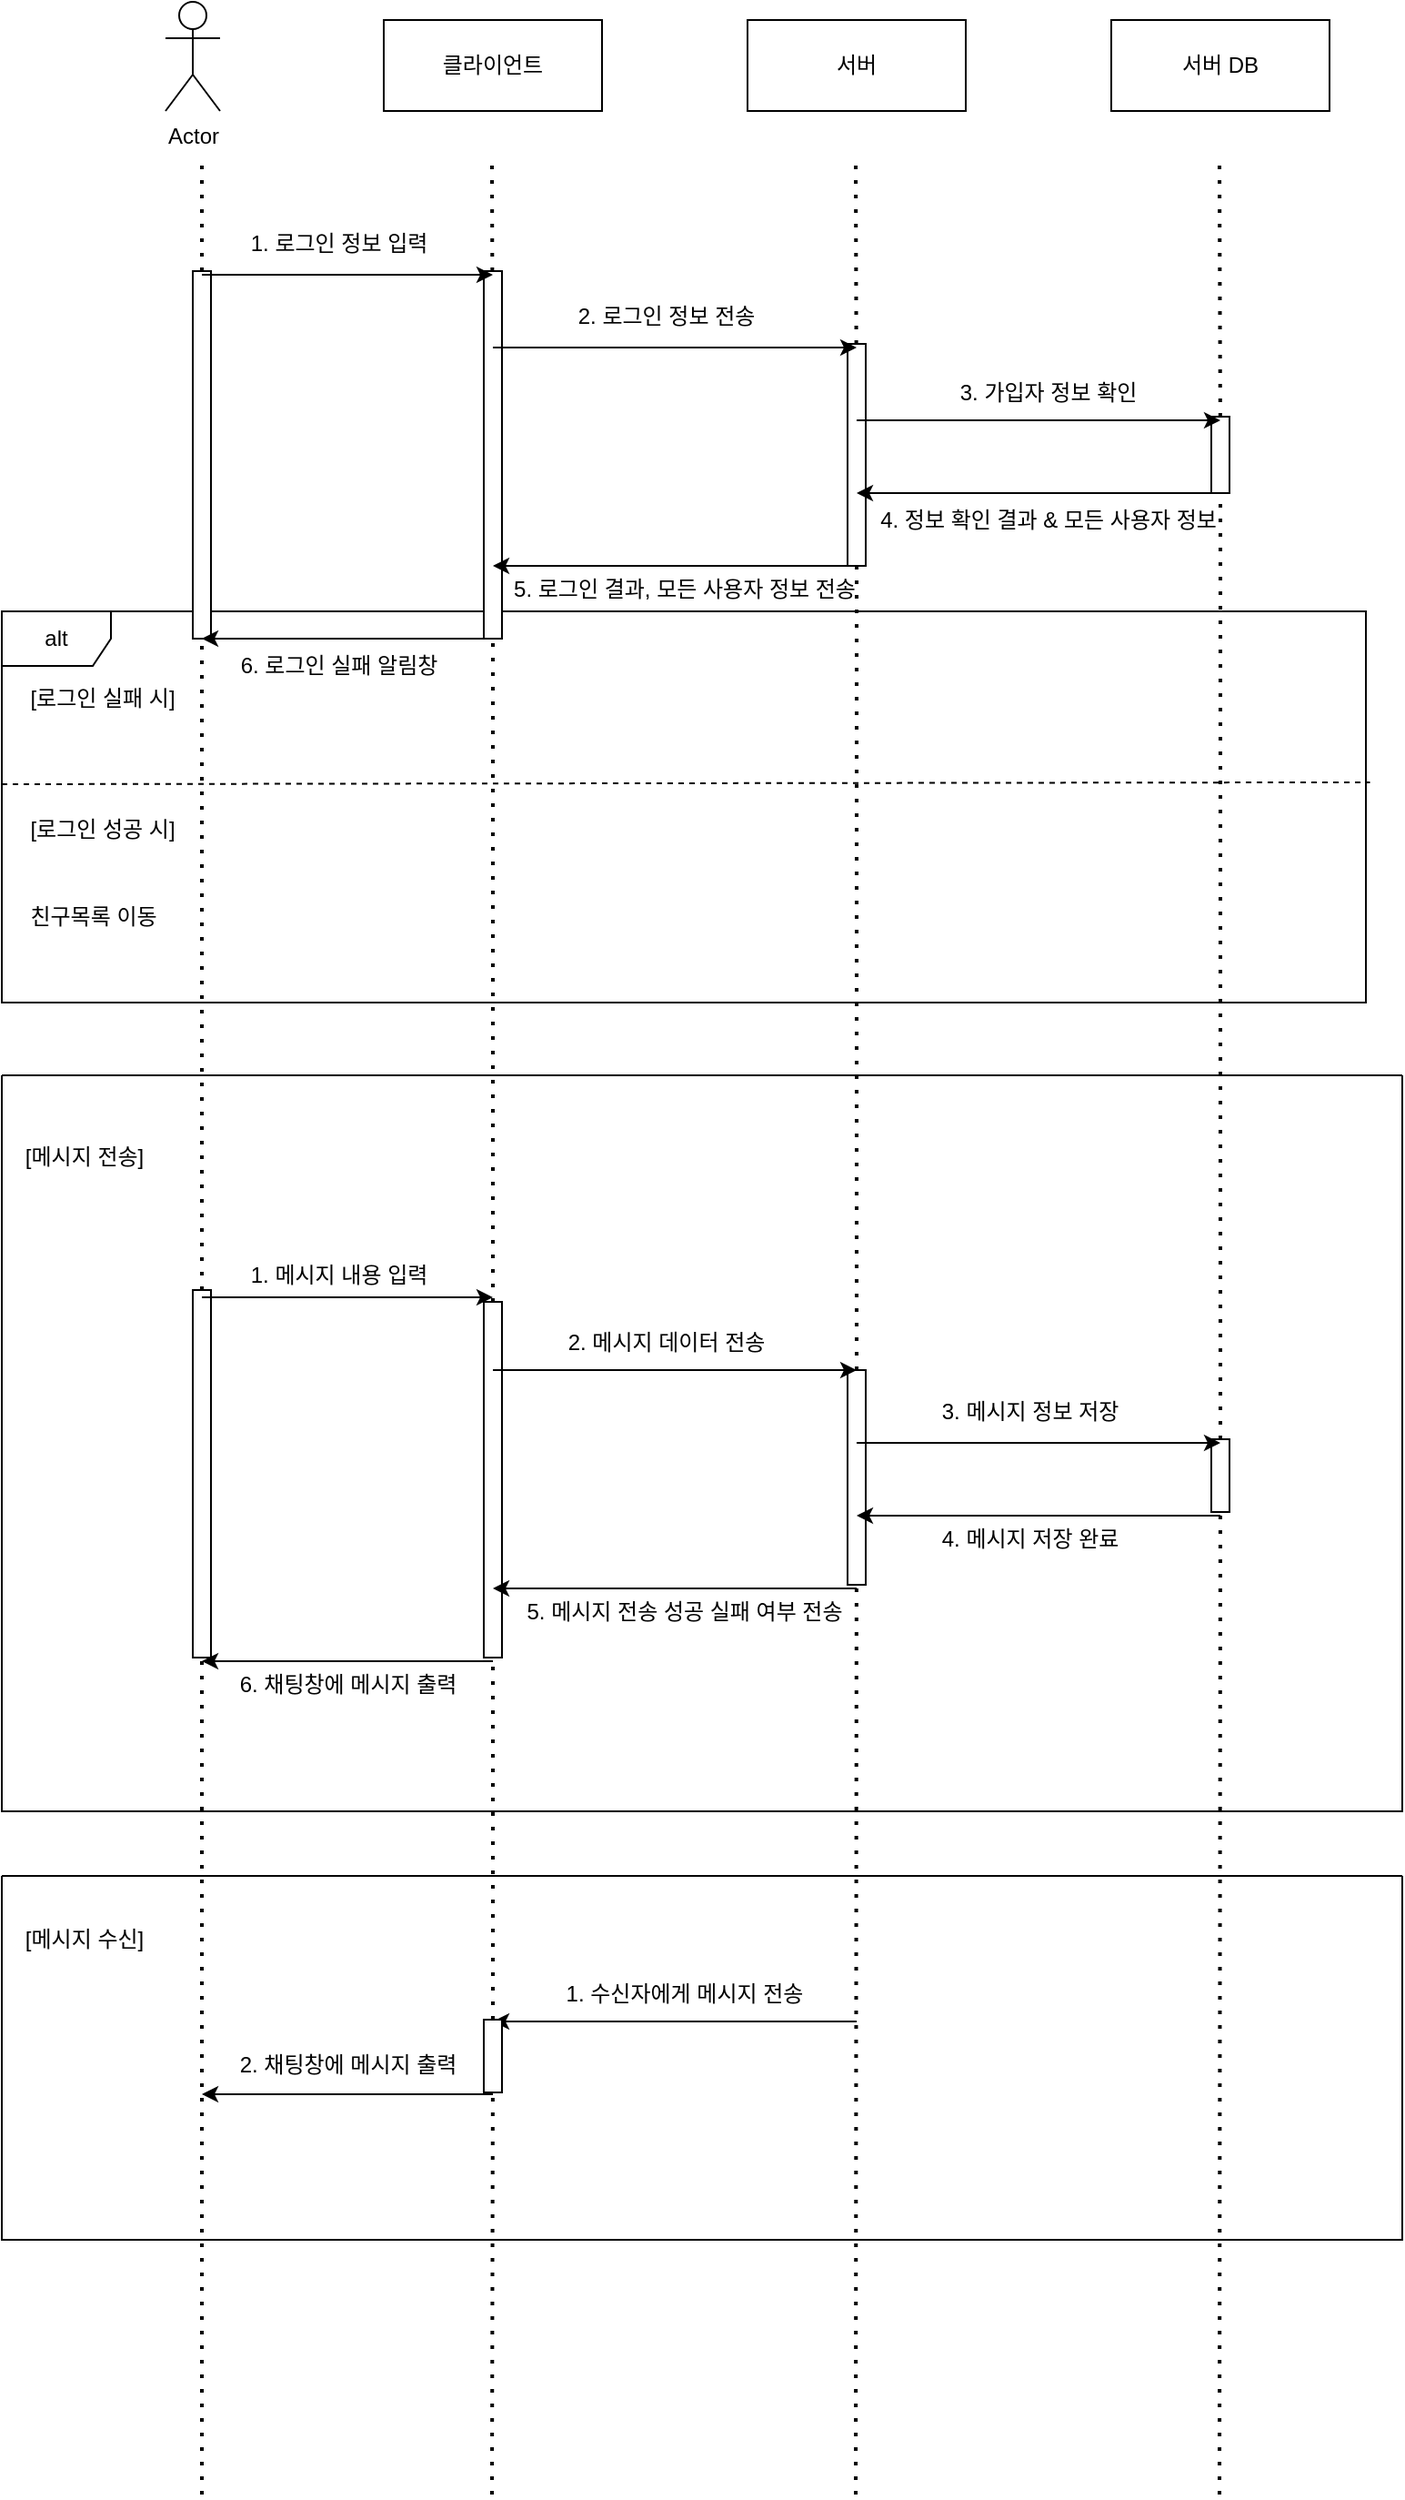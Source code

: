 <mxfile version="24.8.4">
  <diagram name="페이지-1" id="W6LKxmusRaSbIGru7HpF">
    <mxGraphModel dx="1458" dy="738" grid="1" gridSize="10" guides="1" tooltips="1" connect="1" arrows="1" fold="1" page="1" pageScale="1" pageWidth="827" pageHeight="1169" math="0" shadow="0">
      <root>
        <mxCell id="0" />
        <mxCell id="1" parent="0" />
        <mxCell id="NMuOG6HGHyyeyibaQZFB-8" value="Actor" style="shape=umlActor;verticalLabelPosition=bottom;verticalAlign=top;html=1;" vertex="1" parent="1">
          <mxGeometry x="120" y="50" width="30" height="60" as="geometry" />
        </mxCell>
        <mxCell id="NMuOG6HGHyyeyibaQZFB-9" value="클라이언트" style="html=1;whiteSpace=wrap;" vertex="1" parent="1">
          <mxGeometry x="240" y="60" width="120" height="50" as="geometry" />
        </mxCell>
        <mxCell id="NMuOG6HGHyyeyibaQZFB-10" value="서버" style="html=1;whiteSpace=wrap;" vertex="1" parent="1">
          <mxGeometry x="440" y="60" width="120" height="50" as="geometry" />
        </mxCell>
        <mxCell id="NMuOG6HGHyyeyibaQZFB-11" value="서버 DB" style="html=1;whiteSpace=wrap;" vertex="1" parent="1">
          <mxGeometry x="640" y="60" width="120" height="50" as="geometry" />
        </mxCell>
        <mxCell id="NMuOG6HGHyyeyibaQZFB-18" value="1. 로그인 정보 입력" style="text;html=1;align=center;verticalAlign=middle;resizable=0;points=[];autosize=1;strokeColor=none;fillColor=none;" vertex="1" parent="1">
          <mxGeometry x="150" y="168" width="130" height="30" as="geometry" />
        </mxCell>
        <mxCell id="NMuOG6HGHyyeyibaQZFB-30" value="alt" style="shape=umlFrame;whiteSpace=wrap;html=1;pointerEvents=0;" vertex="1" parent="1">
          <mxGeometry x="30" y="385" width="750" height="215" as="geometry" />
        </mxCell>
        <mxCell id="NMuOG6HGHyyeyibaQZFB-31" value="6. 로그인 실패 알림창" style="text;html=1;align=center;verticalAlign=middle;resizable=0;points=[];autosize=1;strokeColor=none;fillColor=none;" vertex="1" parent="1">
          <mxGeometry x="145" y="400" width="140" height="30" as="geometry" />
        </mxCell>
        <mxCell id="NMuOG6HGHyyeyibaQZFB-32" value="" style="endArrow=none;dashed=1;html=1;rounded=0;entryX=1.003;entryY=0.437;entryDx=0;entryDy=0;entryPerimeter=0;" edge="1" parent="1" target="NMuOG6HGHyyeyibaQZFB-30">
          <mxGeometry width="50" height="50" relative="1" as="geometry">
            <mxPoint x="30" y="480" as="sourcePoint" />
            <mxPoint x="480" y="490" as="targetPoint" />
          </mxGeometry>
        </mxCell>
        <mxCell id="NMuOG6HGHyyeyibaQZFB-33" value="[로그인 실패 시]" style="text;html=1;align=center;verticalAlign=middle;resizable=0;points=[];autosize=1;strokeColor=none;fillColor=none;" vertex="1" parent="1">
          <mxGeometry x="30" y="418" width="110" height="30" as="geometry" />
        </mxCell>
        <mxCell id="NMuOG6HGHyyeyibaQZFB-34" value="[로그인 성공 시]" style="text;html=1;align=center;verticalAlign=middle;resizable=0;points=[];autosize=1;strokeColor=none;fillColor=none;" vertex="1" parent="1">
          <mxGeometry x="30" y="490" width="110" height="30" as="geometry" />
        </mxCell>
        <mxCell id="NMuOG6HGHyyeyibaQZFB-54" value="6. 채팅창에 메시지 출력" style="text;html=1;align=center;verticalAlign=middle;resizable=0;points=[];autosize=1;strokeColor=none;fillColor=none;" vertex="1" parent="1">
          <mxGeometry x="145" y="960" width="150" height="30" as="geometry" />
        </mxCell>
        <mxCell id="NMuOG6HGHyyeyibaQZFB-55" value="친구목록 이동" style="text;html=1;align=center;verticalAlign=middle;resizable=0;points=[];autosize=1;strokeColor=none;fillColor=none;" vertex="1" parent="1">
          <mxGeometry x="30" y="538" width="100" height="30" as="geometry" />
        </mxCell>
        <mxCell id="NMuOG6HGHyyeyibaQZFB-56" value="" style="swimlane;startSize=0;" vertex="1" parent="1">
          <mxGeometry x="30" y="640" width="770" height="404.5" as="geometry" />
        </mxCell>
        <mxCell id="NMuOG6HGHyyeyibaQZFB-57" value="[메시지 전송]" style="text;html=1;align=center;verticalAlign=middle;resizable=0;points=[];autosize=1;strokeColor=none;fillColor=none;" vertex="1" parent="NMuOG6HGHyyeyibaQZFB-56">
          <mxGeometry y="30" width="90" height="30" as="geometry" />
        </mxCell>
        <mxCell id="NMuOG6HGHyyeyibaQZFB-58" value="" style="swimlane;startSize=0;" vertex="1" parent="1">
          <mxGeometry x="30" y="1080" width="770" height="200" as="geometry" />
        </mxCell>
        <mxCell id="NMuOG6HGHyyeyibaQZFB-59" value="[메시지 수신]" style="text;html=1;align=center;verticalAlign=middle;resizable=0;points=[];autosize=1;strokeColor=none;fillColor=none;" vertex="1" parent="NMuOG6HGHyyeyibaQZFB-58">
          <mxGeometry y="20" width="90" height="30" as="geometry" />
        </mxCell>
        <mxCell id="NMuOG6HGHyyeyibaQZFB-87" value="1. 수신자에게 메시지 전송" style="text;html=1;align=center;verticalAlign=middle;resizable=0;points=[];autosize=1;strokeColor=none;fillColor=none;" vertex="1" parent="NMuOG6HGHyyeyibaQZFB-58">
          <mxGeometry x="295" y="50" width="160" height="30" as="geometry" />
        </mxCell>
        <mxCell id="NMuOG6HGHyyeyibaQZFB-88" value="" style="endArrow=classic;html=1;rounded=0;" edge="1" parent="NMuOG6HGHyyeyibaQZFB-58">
          <mxGeometry width="50" height="50" relative="1" as="geometry">
            <mxPoint x="270" y="120" as="sourcePoint" />
            <mxPoint x="110" y="120" as="targetPoint" />
          </mxGeometry>
        </mxCell>
        <mxCell id="NMuOG6HGHyyeyibaQZFB-89" value="2. 채팅창에 메시지 출력" style="text;html=1;align=center;verticalAlign=middle;resizable=0;points=[];autosize=1;strokeColor=none;fillColor=none;" vertex="1" parent="NMuOG6HGHyyeyibaQZFB-58">
          <mxGeometry x="115" y="89" width="150" height="30" as="geometry" />
        </mxCell>
        <mxCell id="NMuOG6HGHyyeyibaQZFB-60" value="" style="endArrow=none;dashed=1;html=1;dashPattern=1 3;strokeWidth=2;rounded=0;" edge="1" parent="1" source="NMuOG6HGHyyeyibaQZFB-64">
          <mxGeometry width="50" height="50" relative="1" as="geometry">
            <mxPoint x="140" y="1420" as="sourcePoint" />
            <mxPoint x="140" y="140" as="targetPoint" />
          </mxGeometry>
        </mxCell>
        <mxCell id="NMuOG6HGHyyeyibaQZFB-61" value="" style="endArrow=none;dashed=1;html=1;dashPattern=1 3;strokeWidth=2;rounded=0;" edge="1" parent="1" source="NMuOG6HGHyyeyibaQZFB-66">
          <mxGeometry width="50" height="50" relative="1" as="geometry">
            <mxPoint x="299.5" y="1420" as="sourcePoint" />
            <mxPoint x="299.5" y="140" as="targetPoint" />
          </mxGeometry>
        </mxCell>
        <mxCell id="NMuOG6HGHyyeyibaQZFB-62" value="" style="endArrow=none;dashed=1;html=1;dashPattern=1 3;strokeWidth=2;rounded=0;" edge="1" parent="1" source="NMuOG6HGHyyeyibaQZFB-68">
          <mxGeometry width="50" height="50" relative="1" as="geometry">
            <mxPoint x="499.5" y="1420" as="sourcePoint" />
            <mxPoint x="499.5" y="140" as="targetPoint" />
          </mxGeometry>
        </mxCell>
        <mxCell id="NMuOG6HGHyyeyibaQZFB-63" value="" style="endArrow=none;dashed=1;html=1;dashPattern=1 3;strokeWidth=2;rounded=0;" edge="1" parent="1" source="NMuOG6HGHyyeyibaQZFB-71">
          <mxGeometry width="50" height="50" relative="1" as="geometry">
            <mxPoint x="699.5" y="1420" as="sourcePoint" />
            <mxPoint x="699.5" y="140" as="targetPoint" />
          </mxGeometry>
        </mxCell>
        <mxCell id="NMuOG6HGHyyeyibaQZFB-65" value="" style="endArrow=none;dashed=1;html=1;dashPattern=1 3;strokeWidth=2;rounded=0;" edge="1" parent="1" source="NMuOG6HGHyyeyibaQZFB-74" target="NMuOG6HGHyyeyibaQZFB-64">
          <mxGeometry width="50" height="50" relative="1" as="geometry">
            <mxPoint x="140" y="1420" as="sourcePoint" />
            <mxPoint x="140" y="140" as="targetPoint" />
          </mxGeometry>
        </mxCell>
        <mxCell id="NMuOG6HGHyyeyibaQZFB-64" value="" style="rounded=0;whiteSpace=wrap;html=1;" vertex="1" parent="1">
          <mxGeometry x="135" y="198" width="10" height="202" as="geometry" />
        </mxCell>
        <mxCell id="NMuOG6HGHyyeyibaQZFB-67" value="" style="endArrow=none;dashed=1;html=1;dashPattern=1 3;strokeWidth=2;rounded=0;" edge="1" parent="1" source="NMuOG6HGHyyeyibaQZFB-76" target="NMuOG6HGHyyeyibaQZFB-66">
          <mxGeometry width="50" height="50" relative="1" as="geometry">
            <mxPoint x="299.5" y="1420" as="sourcePoint" />
            <mxPoint x="299.5" y="140" as="targetPoint" />
          </mxGeometry>
        </mxCell>
        <mxCell id="NMuOG6HGHyyeyibaQZFB-66" value="" style="rounded=0;whiteSpace=wrap;html=1;" vertex="1" parent="1">
          <mxGeometry x="295" y="198" width="10" height="202" as="geometry" />
        </mxCell>
        <mxCell id="NMuOG6HGHyyeyibaQZFB-70" value="" style="endArrow=none;dashed=1;html=1;dashPattern=1 3;strokeWidth=2;rounded=0;" edge="1" parent="1" source="NMuOG6HGHyyeyibaQZFB-78" target="NMuOG6HGHyyeyibaQZFB-68">
          <mxGeometry width="50" height="50" relative="1" as="geometry">
            <mxPoint x="499.5" y="1420" as="sourcePoint" />
            <mxPoint x="499.5" y="140" as="targetPoint" />
          </mxGeometry>
        </mxCell>
        <mxCell id="NMuOG6HGHyyeyibaQZFB-68" value="" style="rounded=0;whiteSpace=wrap;html=1;" vertex="1" parent="1">
          <mxGeometry x="495" y="238" width="10" height="122" as="geometry" />
        </mxCell>
        <mxCell id="NMuOG6HGHyyeyibaQZFB-73" value="" style="endArrow=none;dashed=1;html=1;dashPattern=1 3;strokeWidth=2;rounded=0;" edge="1" parent="1" source="NMuOG6HGHyyeyibaQZFB-80" target="NMuOG6HGHyyeyibaQZFB-71">
          <mxGeometry width="50" height="50" relative="1" as="geometry">
            <mxPoint x="699.5" y="1420" as="sourcePoint" />
            <mxPoint x="699.5" y="140" as="targetPoint" />
          </mxGeometry>
        </mxCell>
        <mxCell id="NMuOG6HGHyyeyibaQZFB-71" value="" style="rounded=0;whiteSpace=wrap;html=1;" vertex="1" parent="1">
          <mxGeometry x="695" y="278" width="10" height="42" as="geometry" />
        </mxCell>
        <mxCell id="NMuOG6HGHyyeyibaQZFB-75" value="" style="endArrow=none;dashed=1;html=1;dashPattern=1 3;strokeWidth=2;rounded=0;" edge="1" parent="1" target="NMuOG6HGHyyeyibaQZFB-74">
          <mxGeometry width="50" height="50" relative="1" as="geometry">
            <mxPoint x="140" y="1420" as="sourcePoint" />
            <mxPoint x="140" y="400" as="targetPoint" />
          </mxGeometry>
        </mxCell>
        <mxCell id="NMuOG6HGHyyeyibaQZFB-74" value="" style="rounded=0;whiteSpace=wrap;html=1;" vertex="1" parent="1">
          <mxGeometry x="135" y="758" width="10" height="202" as="geometry" />
        </mxCell>
        <mxCell id="NMuOG6HGHyyeyibaQZFB-77" value="" style="endArrow=none;dashed=1;html=1;dashPattern=1 3;strokeWidth=2;rounded=0;" edge="1" parent="1" source="NMuOG6HGHyyeyibaQZFB-90" target="NMuOG6HGHyyeyibaQZFB-76">
          <mxGeometry width="50" height="50" relative="1" as="geometry">
            <mxPoint x="299.5" y="1420" as="sourcePoint" />
            <mxPoint x="300" y="360" as="targetPoint" />
          </mxGeometry>
        </mxCell>
        <mxCell id="NMuOG6HGHyyeyibaQZFB-76" value="" style="rounded=0;whiteSpace=wrap;html=1;" vertex="1" parent="1">
          <mxGeometry x="295" y="764.5" width="10" height="195.5" as="geometry" />
        </mxCell>
        <mxCell id="NMuOG6HGHyyeyibaQZFB-79" value="" style="endArrow=none;dashed=1;html=1;dashPattern=1 3;strokeWidth=2;rounded=0;" edge="1" parent="1" target="NMuOG6HGHyyeyibaQZFB-78">
          <mxGeometry width="50" height="50" relative="1" as="geometry">
            <mxPoint x="499.5" y="1420" as="sourcePoint" />
            <mxPoint x="500" y="360" as="targetPoint" />
          </mxGeometry>
        </mxCell>
        <mxCell id="NMuOG6HGHyyeyibaQZFB-78" value="" style="rounded=0;whiteSpace=wrap;html=1;" vertex="1" parent="1">
          <mxGeometry x="495" y="802" width="10" height="118" as="geometry" />
        </mxCell>
        <mxCell id="NMuOG6HGHyyeyibaQZFB-81" value="" style="endArrow=none;dashed=1;html=1;dashPattern=1 3;strokeWidth=2;rounded=0;" edge="1" parent="1" target="NMuOG6HGHyyeyibaQZFB-80">
          <mxGeometry width="50" height="50" relative="1" as="geometry">
            <mxPoint x="699.5" y="1420" as="sourcePoint" />
            <mxPoint x="700" y="320" as="targetPoint" />
          </mxGeometry>
        </mxCell>
        <mxCell id="NMuOG6HGHyyeyibaQZFB-80" value="" style="rounded=0;whiteSpace=wrap;html=1;" vertex="1" parent="1">
          <mxGeometry x="695" y="840" width="10" height="40" as="geometry" />
        </mxCell>
        <mxCell id="NMuOG6HGHyyeyibaQZFB-35" value="" style="endArrow=classic;html=1;rounded=0;" edge="1" parent="1">
          <mxGeometry width="50" height="50" relative="1" as="geometry">
            <mxPoint x="140" y="762" as="sourcePoint" />
            <mxPoint x="300" y="762" as="targetPoint" />
          </mxGeometry>
        </mxCell>
        <mxCell id="NMuOG6HGHyyeyibaQZFB-36" value="1. 메시지 내용 입력" style="text;html=1;align=center;verticalAlign=middle;resizable=0;points=[];autosize=1;strokeColor=none;fillColor=none;" vertex="1" parent="1">
          <mxGeometry x="150" y="734.5" width="130" height="30" as="geometry" />
        </mxCell>
        <mxCell id="NMuOG6HGHyyeyibaQZFB-43" value="" style="endArrow=classic;html=1;rounded=0;" edge="1" parent="1">
          <mxGeometry width="50" height="50" relative="1" as="geometry">
            <mxPoint x="300" y="802" as="sourcePoint" />
            <mxPoint x="500" y="802" as="targetPoint" />
          </mxGeometry>
        </mxCell>
        <mxCell id="NMuOG6HGHyyeyibaQZFB-44" value="2. 메시지 데이터 전송" style="text;html=1;align=center;verticalAlign=middle;resizable=0;points=[];autosize=1;strokeColor=none;fillColor=none;" vertex="1" parent="1">
          <mxGeometry x="325" y="772" width="140" height="30" as="geometry" />
        </mxCell>
        <mxCell id="NMuOG6HGHyyeyibaQZFB-45" value="" style="endArrow=classic;html=1;rounded=0;" edge="1" parent="1">
          <mxGeometry width="50" height="50" relative="1" as="geometry">
            <mxPoint x="500" y="842" as="sourcePoint" />
            <mxPoint x="700" y="842" as="targetPoint" />
          </mxGeometry>
        </mxCell>
        <mxCell id="NMuOG6HGHyyeyibaQZFB-46" value="3. 메시지 정보 저장" style="text;html=1;align=center;verticalAlign=middle;resizable=0;points=[];autosize=1;strokeColor=none;fillColor=none;" vertex="1" parent="1">
          <mxGeometry x="530" y="810" width="130" height="30" as="geometry" />
        </mxCell>
        <mxCell id="NMuOG6HGHyyeyibaQZFB-47" value="" style="endArrow=classic;html=1;rounded=0;" edge="1" parent="1">
          <mxGeometry width="50" height="50" relative="1" as="geometry">
            <mxPoint x="700" y="882" as="sourcePoint" />
            <mxPoint x="500" y="882" as="targetPoint" />
          </mxGeometry>
        </mxCell>
        <mxCell id="NMuOG6HGHyyeyibaQZFB-48" value="4. 메시지 저장 완료" style="text;html=1;align=center;verticalAlign=middle;resizable=0;points=[];autosize=1;strokeColor=none;fillColor=none;" vertex="1" parent="1">
          <mxGeometry x="530" y="880" width="130" height="30" as="geometry" />
        </mxCell>
        <mxCell id="NMuOG6HGHyyeyibaQZFB-49" value="" style="endArrow=classic;html=1;rounded=0;" edge="1" parent="1">
          <mxGeometry width="50" height="50" relative="1" as="geometry">
            <mxPoint x="500" y="922" as="sourcePoint" />
            <mxPoint x="300" y="922" as="targetPoint" />
          </mxGeometry>
        </mxCell>
        <mxCell id="NMuOG6HGHyyeyibaQZFB-51" value="5. 메시지 전송 성공 실패 여부 전송" style="text;html=1;align=center;verticalAlign=middle;resizable=0;points=[];autosize=1;strokeColor=none;fillColor=none;" vertex="1" parent="1">
          <mxGeometry x="300" y="920" width="210" height="30" as="geometry" />
        </mxCell>
        <mxCell id="NMuOG6HGHyyeyibaQZFB-52" value="" style="endArrow=classic;html=1;rounded=0;" edge="1" parent="1">
          <mxGeometry width="50" height="50" relative="1" as="geometry">
            <mxPoint x="300" y="962" as="sourcePoint" />
            <mxPoint x="140" y="962" as="targetPoint" />
          </mxGeometry>
        </mxCell>
        <mxCell id="NMuOG6HGHyyeyibaQZFB-17" value="" style="endArrow=classic;html=1;rounded=0;" edge="1" parent="1">
          <mxGeometry width="50" height="50" relative="1" as="geometry">
            <mxPoint x="140" y="200" as="sourcePoint" />
            <mxPoint x="300" y="200" as="targetPoint" />
          </mxGeometry>
        </mxCell>
        <mxCell id="NMuOG6HGHyyeyibaQZFB-20" value="" style="endArrow=classic;html=1;rounded=0;" edge="1" parent="1">
          <mxGeometry width="50" height="50" relative="1" as="geometry">
            <mxPoint x="300" y="240" as="sourcePoint" />
            <mxPoint x="500" y="240" as="targetPoint" />
          </mxGeometry>
        </mxCell>
        <mxCell id="NMuOG6HGHyyeyibaQZFB-21" value="2. 로그인 정보 전송" style="text;html=1;align=center;verticalAlign=middle;resizable=0;points=[];autosize=1;strokeColor=none;fillColor=none;" vertex="1" parent="1">
          <mxGeometry x="330" y="208" width="130" height="30" as="geometry" />
        </mxCell>
        <mxCell id="NMuOG6HGHyyeyibaQZFB-22" value="" style="endArrow=classic;html=1;rounded=0;" edge="1" parent="1">
          <mxGeometry width="50" height="50" relative="1" as="geometry">
            <mxPoint x="500" y="280" as="sourcePoint" />
            <mxPoint x="700" y="280" as="targetPoint" />
          </mxGeometry>
        </mxCell>
        <mxCell id="NMuOG6HGHyyeyibaQZFB-23" value="3. 가입자 정보 확인" style="text;html=1;align=center;verticalAlign=middle;resizable=0;points=[];autosize=1;strokeColor=none;fillColor=none;" vertex="1" parent="1">
          <mxGeometry x="540" y="250" width="130" height="30" as="geometry" />
        </mxCell>
        <mxCell id="NMuOG6HGHyyeyibaQZFB-24" value="" style="endArrow=classic;html=1;rounded=0;" edge="1" parent="1">
          <mxGeometry width="50" height="50" relative="1" as="geometry">
            <mxPoint x="700" y="320" as="sourcePoint" />
            <mxPoint x="500" y="320" as="targetPoint" />
          </mxGeometry>
        </mxCell>
        <mxCell id="NMuOG6HGHyyeyibaQZFB-25" value="4. 정보 확인 결과 &amp;amp; 모든 사용자 정보" style="text;html=1;align=center;verticalAlign=middle;resizable=0;points=[];autosize=1;strokeColor=none;fillColor=none;" vertex="1" parent="1">
          <mxGeometry x="495" y="320" width="220" height="30" as="geometry" />
        </mxCell>
        <mxCell id="NMuOG6HGHyyeyibaQZFB-26" value="" style="endArrow=classic;html=1;rounded=0;" edge="1" parent="1">
          <mxGeometry width="50" height="50" relative="1" as="geometry">
            <mxPoint x="500" y="360" as="sourcePoint" />
            <mxPoint x="300" y="360" as="targetPoint" />
          </mxGeometry>
        </mxCell>
        <mxCell id="NMuOG6HGHyyeyibaQZFB-27" value="5. 로그인 결과, 모든 사용자 정보 전송" style="text;html=1;align=center;verticalAlign=middle;resizable=0;points=[];autosize=1;strokeColor=none;fillColor=none;" vertex="1" parent="1">
          <mxGeometry x="295" y="358" width="220" height="30" as="geometry" />
        </mxCell>
        <mxCell id="NMuOG6HGHyyeyibaQZFB-28" value="" style="endArrow=classic;html=1;rounded=0;" edge="1" parent="1">
          <mxGeometry width="50" height="50" relative="1" as="geometry">
            <mxPoint x="300" y="400" as="sourcePoint" />
            <mxPoint x="140" y="400" as="targetPoint" />
          </mxGeometry>
        </mxCell>
        <mxCell id="NMuOG6HGHyyeyibaQZFB-91" value="" style="endArrow=none;dashed=1;html=1;dashPattern=1 3;strokeWidth=2;rounded=0;" edge="1" parent="1" target="NMuOG6HGHyyeyibaQZFB-90">
          <mxGeometry width="50" height="50" relative="1" as="geometry">
            <mxPoint x="299.5" y="1420" as="sourcePoint" />
            <mxPoint x="300" y="960" as="targetPoint" />
          </mxGeometry>
        </mxCell>
        <mxCell id="NMuOG6HGHyyeyibaQZFB-86" value="" style="endArrow=classic;html=1;rounded=0;" edge="1" parent="1">
          <mxGeometry width="50" height="50" relative="1" as="geometry">
            <mxPoint x="500" y="1160" as="sourcePoint" />
            <mxPoint x="300" y="1160" as="targetPoint" />
          </mxGeometry>
        </mxCell>
        <mxCell id="NMuOG6HGHyyeyibaQZFB-90" value="" style="rounded=0;whiteSpace=wrap;html=1;" vertex="1" parent="1">
          <mxGeometry x="295" y="1159" width="10" height="40" as="geometry" />
        </mxCell>
      </root>
    </mxGraphModel>
  </diagram>
</mxfile>
